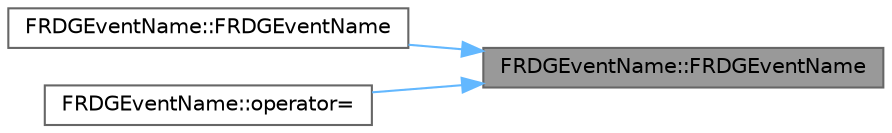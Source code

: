 digraph "FRDGEventName::FRDGEventName"
{
 // INTERACTIVE_SVG=YES
 // LATEX_PDF_SIZE
  bgcolor="transparent";
  edge [fontname=Helvetica,fontsize=10,labelfontname=Helvetica,labelfontsize=10];
  node [fontname=Helvetica,fontsize=10,shape=box,height=0.2,width=0.4];
  rankdir="RL";
  Node1 [id="Node000001",label="FRDGEventName::FRDGEventName",height=0.2,width=0.4,color="gray40", fillcolor="grey60", style="filled", fontcolor="black",tooltip=" "];
  Node1 -> Node2 [id="edge1_Node000001_Node000002",dir="back",color="steelblue1",style="solid",tooltip=" "];
  Node2 [id="Node000002",label="FRDGEventName::FRDGEventName",height=0.2,width=0.4,color="grey40", fillcolor="white", style="filled",URL="$d9/d25/classFRDGEventName.html#a65ad88795b06b48b8c2369d5c813e645",tooltip=" "];
  Node1 -> Node3 [id="edge2_Node000001_Node000003",dir="back",color="steelblue1",style="solid",tooltip=" "];
  Node3 [id="Node000003",label="FRDGEventName::operator=",height=0.2,width=0.4,color="grey40", fillcolor="white", style="filled",URL="$d9/d25/classFRDGEventName.html#a7024a7d534d5a4ab591199e9854afefd",tooltip=" "];
}
